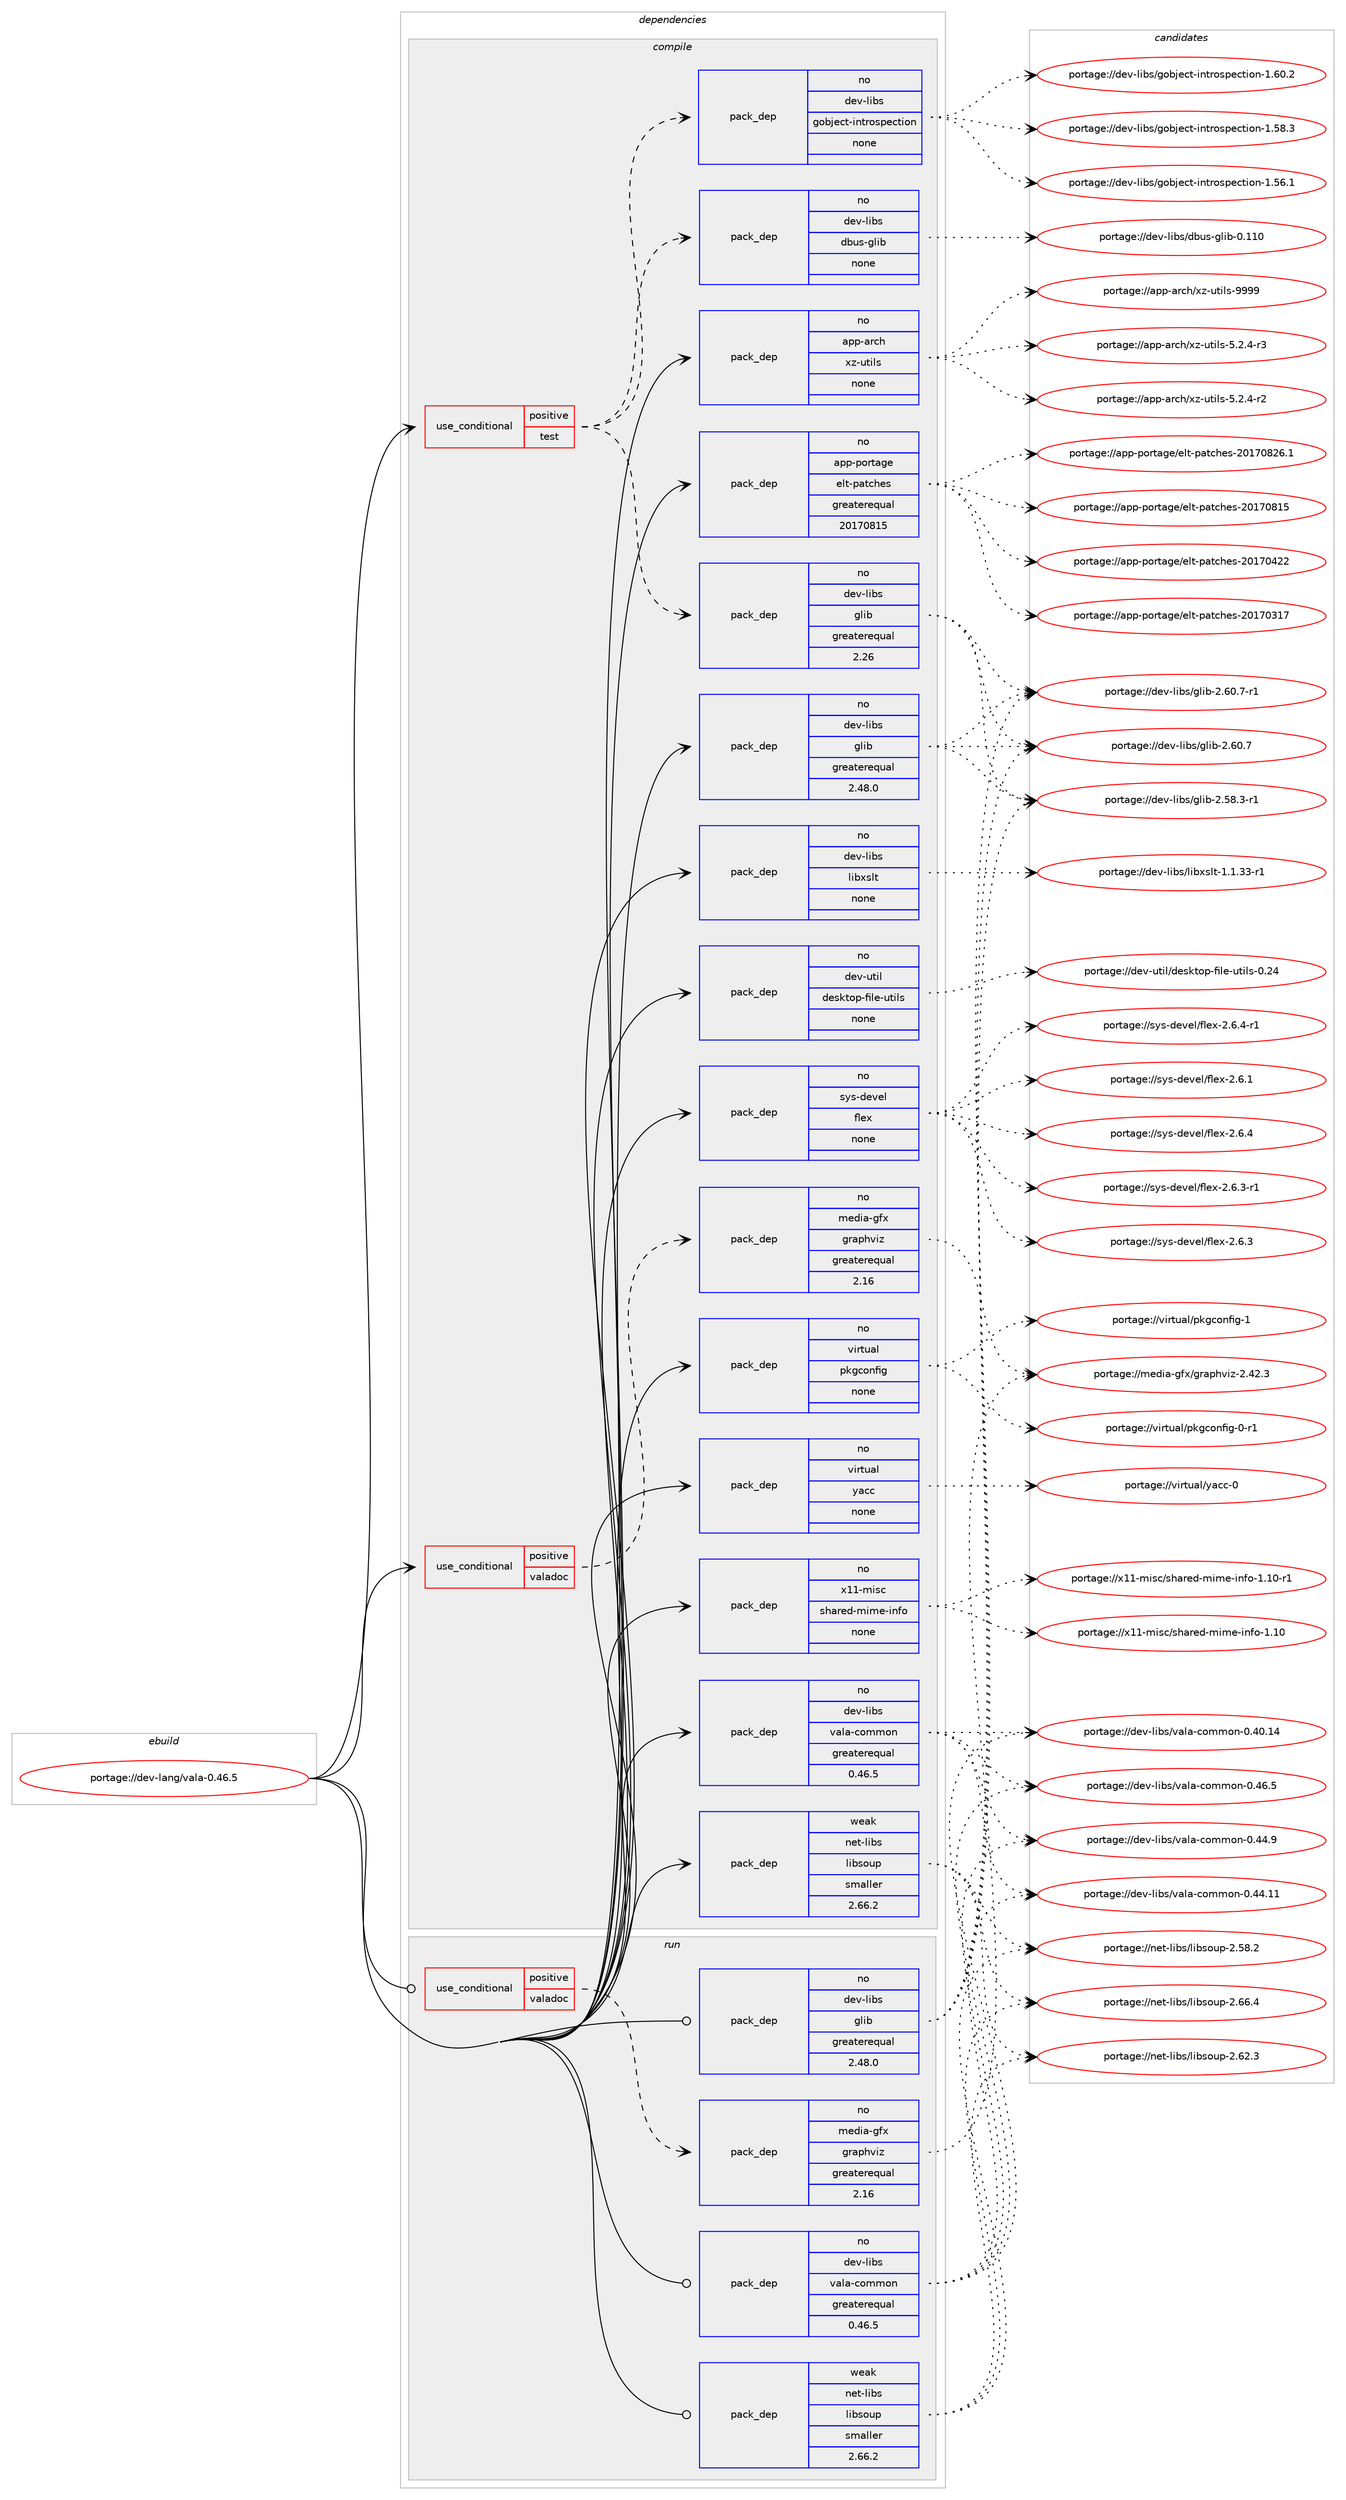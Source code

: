 digraph prolog {

# *************
# Graph options
# *************

newrank=true;
concentrate=true;
compound=true;
graph [rankdir=LR,fontname=Helvetica,fontsize=10,ranksep=1.5];#, ranksep=2.5, nodesep=0.2];
edge  [arrowhead=vee];
node  [fontname=Helvetica,fontsize=10];

# **********
# The ebuild
# **********

subgraph cluster_leftcol {
color=gray;
rank=same;
label=<<i>ebuild</i>>;
id [label="portage://dev-lang/vala-0.46.5", color=red, width=4, href="../dev-lang/vala-0.46.5.svg"];
}

# ****************
# The dependencies
# ****************

subgraph cluster_midcol {
color=gray;
label=<<i>dependencies</i>>;
subgraph cluster_compile {
fillcolor="#eeeeee";
style=filled;
label=<<i>compile</i>>;
subgraph cond126526 {
dependency517182 [label=<<TABLE BORDER="0" CELLBORDER="1" CELLSPACING="0" CELLPADDING="4"><TR><TD ROWSPAN="3" CELLPADDING="10">use_conditional</TD></TR><TR><TD>positive</TD></TR><TR><TD>test</TD></TR></TABLE>>, shape=none, color=red];
subgraph pack385264 {
dependency517183 [label=<<TABLE BORDER="0" CELLBORDER="1" CELLSPACING="0" CELLPADDING="4" WIDTH="220"><TR><TD ROWSPAN="6" CELLPADDING="30">pack_dep</TD></TR><TR><TD WIDTH="110">no</TD></TR><TR><TD>dev-libs</TD></TR><TR><TD>dbus-glib</TD></TR><TR><TD>none</TD></TR><TR><TD></TD></TR></TABLE>>, shape=none, color=blue];
}
dependency517182:e -> dependency517183:w [weight=20,style="dashed",arrowhead="vee"];
subgraph pack385265 {
dependency517184 [label=<<TABLE BORDER="0" CELLBORDER="1" CELLSPACING="0" CELLPADDING="4" WIDTH="220"><TR><TD ROWSPAN="6" CELLPADDING="30">pack_dep</TD></TR><TR><TD WIDTH="110">no</TD></TR><TR><TD>dev-libs</TD></TR><TR><TD>glib</TD></TR><TR><TD>greaterequal</TD></TR><TR><TD>2.26</TD></TR></TABLE>>, shape=none, color=blue];
}
dependency517182:e -> dependency517184:w [weight=20,style="dashed",arrowhead="vee"];
subgraph pack385266 {
dependency517185 [label=<<TABLE BORDER="0" CELLBORDER="1" CELLSPACING="0" CELLPADDING="4" WIDTH="220"><TR><TD ROWSPAN="6" CELLPADDING="30">pack_dep</TD></TR><TR><TD WIDTH="110">no</TD></TR><TR><TD>dev-libs</TD></TR><TR><TD>gobject-introspection</TD></TR><TR><TD>none</TD></TR><TR><TD></TD></TR></TABLE>>, shape=none, color=blue];
}
dependency517182:e -> dependency517185:w [weight=20,style="dashed",arrowhead="vee"];
}
id:e -> dependency517182:w [weight=20,style="solid",arrowhead="vee"];
subgraph cond126527 {
dependency517186 [label=<<TABLE BORDER="0" CELLBORDER="1" CELLSPACING="0" CELLPADDING="4"><TR><TD ROWSPAN="3" CELLPADDING="10">use_conditional</TD></TR><TR><TD>positive</TD></TR><TR><TD>valadoc</TD></TR></TABLE>>, shape=none, color=red];
subgraph pack385267 {
dependency517187 [label=<<TABLE BORDER="0" CELLBORDER="1" CELLSPACING="0" CELLPADDING="4" WIDTH="220"><TR><TD ROWSPAN="6" CELLPADDING="30">pack_dep</TD></TR><TR><TD WIDTH="110">no</TD></TR><TR><TD>media-gfx</TD></TR><TR><TD>graphviz</TD></TR><TR><TD>greaterequal</TD></TR><TR><TD>2.16</TD></TR></TABLE>>, shape=none, color=blue];
}
dependency517186:e -> dependency517187:w [weight=20,style="dashed",arrowhead="vee"];
}
id:e -> dependency517186:w [weight=20,style="solid",arrowhead="vee"];
subgraph pack385268 {
dependency517188 [label=<<TABLE BORDER="0" CELLBORDER="1" CELLSPACING="0" CELLPADDING="4" WIDTH="220"><TR><TD ROWSPAN="6" CELLPADDING="30">pack_dep</TD></TR><TR><TD WIDTH="110">no</TD></TR><TR><TD>app-arch</TD></TR><TR><TD>xz-utils</TD></TR><TR><TD>none</TD></TR><TR><TD></TD></TR></TABLE>>, shape=none, color=blue];
}
id:e -> dependency517188:w [weight=20,style="solid",arrowhead="vee"];
subgraph pack385269 {
dependency517189 [label=<<TABLE BORDER="0" CELLBORDER="1" CELLSPACING="0" CELLPADDING="4" WIDTH="220"><TR><TD ROWSPAN="6" CELLPADDING="30">pack_dep</TD></TR><TR><TD WIDTH="110">no</TD></TR><TR><TD>app-portage</TD></TR><TR><TD>elt-patches</TD></TR><TR><TD>greaterequal</TD></TR><TR><TD>20170815</TD></TR></TABLE>>, shape=none, color=blue];
}
id:e -> dependency517189:w [weight=20,style="solid",arrowhead="vee"];
subgraph pack385270 {
dependency517190 [label=<<TABLE BORDER="0" CELLBORDER="1" CELLSPACING="0" CELLPADDING="4" WIDTH="220"><TR><TD ROWSPAN="6" CELLPADDING="30">pack_dep</TD></TR><TR><TD WIDTH="110">no</TD></TR><TR><TD>dev-libs</TD></TR><TR><TD>glib</TD></TR><TR><TD>greaterequal</TD></TR><TR><TD>2.48.0</TD></TR></TABLE>>, shape=none, color=blue];
}
id:e -> dependency517190:w [weight=20,style="solid",arrowhead="vee"];
subgraph pack385271 {
dependency517191 [label=<<TABLE BORDER="0" CELLBORDER="1" CELLSPACING="0" CELLPADDING="4" WIDTH="220"><TR><TD ROWSPAN="6" CELLPADDING="30">pack_dep</TD></TR><TR><TD WIDTH="110">no</TD></TR><TR><TD>dev-libs</TD></TR><TR><TD>libxslt</TD></TR><TR><TD>none</TD></TR><TR><TD></TD></TR></TABLE>>, shape=none, color=blue];
}
id:e -> dependency517191:w [weight=20,style="solid",arrowhead="vee"];
subgraph pack385272 {
dependency517192 [label=<<TABLE BORDER="0" CELLBORDER="1" CELLSPACING="0" CELLPADDING="4" WIDTH="220"><TR><TD ROWSPAN="6" CELLPADDING="30">pack_dep</TD></TR><TR><TD WIDTH="110">no</TD></TR><TR><TD>dev-libs</TD></TR><TR><TD>vala-common</TD></TR><TR><TD>greaterequal</TD></TR><TR><TD>0.46.5</TD></TR></TABLE>>, shape=none, color=blue];
}
id:e -> dependency517192:w [weight=20,style="solid",arrowhead="vee"];
subgraph pack385273 {
dependency517193 [label=<<TABLE BORDER="0" CELLBORDER="1" CELLSPACING="0" CELLPADDING="4" WIDTH="220"><TR><TD ROWSPAN="6" CELLPADDING="30">pack_dep</TD></TR><TR><TD WIDTH="110">no</TD></TR><TR><TD>dev-util</TD></TR><TR><TD>desktop-file-utils</TD></TR><TR><TD>none</TD></TR><TR><TD></TD></TR></TABLE>>, shape=none, color=blue];
}
id:e -> dependency517193:w [weight=20,style="solid",arrowhead="vee"];
subgraph pack385274 {
dependency517194 [label=<<TABLE BORDER="0" CELLBORDER="1" CELLSPACING="0" CELLPADDING="4" WIDTH="220"><TR><TD ROWSPAN="6" CELLPADDING="30">pack_dep</TD></TR><TR><TD WIDTH="110">no</TD></TR><TR><TD>sys-devel</TD></TR><TR><TD>flex</TD></TR><TR><TD>none</TD></TR><TR><TD></TD></TR></TABLE>>, shape=none, color=blue];
}
id:e -> dependency517194:w [weight=20,style="solid",arrowhead="vee"];
subgraph pack385275 {
dependency517195 [label=<<TABLE BORDER="0" CELLBORDER="1" CELLSPACING="0" CELLPADDING="4" WIDTH="220"><TR><TD ROWSPAN="6" CELLPADDING="30">pack_dep</TD></TR><TR><TD WIDTH="110">no</TD></TR><TR><TD>virtual</TD></TR><TR><TD>pkgconfig</TD></TR><TR><TD>none</TD></TR><TR><TD></TD></TR></TABLE>>, shape=none, color=blue];
}
id:e -> dependency517195:w [weight=20,style="solid",arrowhead="vee"];
subgraph pack385276 {
dependency517196 [label=<<TABLE BORDER="0" CELLBORDER="1" CELLSPACING="0" CELLPADDING="4" WIDTH="220"><TR><TD ROWSPAN="6" CELLPADDING="30">pack_dep</TD></TR><TR><TD WIDTH="110">no</TD></TR><TR><TD>virtual</TD></TR><TR><TD>yacc</TD></TR><TR><TD>none</TD></TR><TR><TD></TD></TR></TABLE>>, shape=none, color=blue];
}
id:e -> dependency517196:w [weight=20,style="solid",arrowhead="vee"];
subgraph pack385277 {
dependency517197 [label=<<TABLE BORDER="0" CELLBORDER="1" CELLSPACING="0" CELLPADDING="4" WIDTH="220"><TR><TD ROWSPAN="6" CELLPADDING="30">pack_dep</TD></TR><TR><TD WIDTH="110">no</TD></TR><TR><TD>x11-misc</TD></TR><TR><TD>shared-mime-info</TD></TR><TR><TD>none</TD></TR><TR><TD></TD></TR></TABLE>>, shape=none, color=blue];
}
id:e -> dependency517197:w [weight=20,style="solid",arrowhead="vee"];
subgraph pack385278 {
dependency517198 [label=<<TABLE BORDER="0" CELLBORDER="1" CELLSPACING="0" CELLPADDING="4" WIDTH="220"><TR><TD ROWSPAN="6" CELLPADDING="30">pack_dep</TD></TR><TR><TD WIDTH="110">weak</TD></TR><TR><TD>net-libs</TD></TR><TR><TD>libsoup</TD></TR><TR><TD>smaller</TD></TR><TR><TD>2.66.2</TD></TR></TABLE>>, shape=none, color=blue];
}
id:e -> dependency517198:w [weight=20,style="solid",arrowhead="vee"];
}
subgraph cluster_compileandrun {
fillcolor="#eeeeee";
style=filled;
label=<<i>compile and run</i>>;
}
subgraph cluster_run {
fillcolor="#eeeeee";
style=filled;
label=<<i>run</i>>;
subgraph cond126528 {
dependency517199 [label=<<TABLE BORDER="0" CELLBORDER="1" CELLSPACING="0" CELLPADDING="4"><TR><TD ROWSPAN="3" CELLPADDING="10">use_conditional</TD></TR><TR><TD>positive</TD></TR><TR><TD>valadoc</TD></TR></TABLE>>, shape=none, color=red];
subgraph pack385279 {
dependency517200 [label=<<TABLE BORDER="0" CELLBORDER="1" CELLSPACING="0" CELLPADDING="4" WIDTH="220"><TR><TD ROWSPAN="6" CELLPADDING="30">pack_dep</TD></TR><TR><TD WIDTH="110">no</TD></TR><TR><TD>media-gfx</TD></TR><TR><TD>graphviz</TD></TR><TR><TD>greaterequal</TD></TR><TR><TD>2.16</TD></TR></TABLE>>, shape=none, color=blue];
}
dependency517199:e -> dependency517200:w [weight=20,style="dashed",arrowhead="vee"];
}
id:e -> dependency517199:w [weight=20,style="solid",arrowhead="odot"];
subgraph pack385280 {
dependency517201 [label=<<TABLE BORDER="0" CELLBORDER="1" CELLSPACING="0" CELLPADDING="4" WIDTH="220"><TR><TD ROWSPAN="6" CELLPADDING="30">pack_dep</TD></TR><TR><TD WIDTH="110">no</TD></TR><TR><TD>dev-libs</TD></TR><TR><TD>glib</TD></TR><TR><TD>greaterequal</TD></TR><TR><TD>2.48.0</TD></TR></TABLE>>, shape=none, color=blue];
}
id:e -> dependency517201:w [weight=20,style="solid",arrowhead="odot"];
subgraph pack385281 {
dependency517202 [label=<<TABLE BORDER="0" CELLBORDER="1" CELLSPACING="0" CELLPADDING="4" WIDTH="220"><TR><TD ROWSPAN="6" CELLPADDING="30">pack_dep</TD></TR><TR><TD WIDTH="110">no</TD></TR><TR><TD>dev-libs</TD></TR><TR><TD>vala-common</TD></TR><TR><TD>greaterequal</TD></TR><TR><TD>0.46.5</TD></TR></TABLE>>, shape=none, color=blue];
}
id:e -> dependency517202:w [weight=20,style="solid",arrowhead="odot"];
subgraph pack385282 {
dependency517203 [label=<<TABLE BORDER="0" CELLBORDER="1" CELLSPACING="0" CELLPADDING="4" WIDTH="220"><TR><TD ROWSPAN="6" CELLPADDING="30">pack_dep</TD></TR><TR><TD WIDTH="110">weak</TD></TR><TR><TD>net-libs</TD></TR><TR><TD>libsoup</TD></TR><TR><TD>smaller</TD></TR><TR><TD>2.66.2</TD></TR></TABLE>>, shape=none, color=blue];
}
id:e -> dependency517203:w [weight=20,style="solid",arrowhead="odot"];
}
}

# **************
# The candidates
# **************

subgraph cluster_choices {
rank=same;
color=gray;
label=<<i>candidates</i>>;

subgraph choice385264 {
color=black;
nodesep=1;
choice100101118451081059811547100981171154510310810598454846494948 [label="portage://dev-libs/dbus-glib-0.110", color=red, width=4,href="../dev-libs/dbus-glib-0.110.svg"];
dependency517183:e -> choice100101118451081059811547100981171154510310810598454846494948:w [style=dotted,weight="100"];
}
subgraph choice385265 {
color=black;
nodesep=1;
choice10010111845108105981154710310810598455046544846554511449 [label="portage://dev-libs/glib-2.60.7-r1", color=red, width=4,href="../dev-libs/glib-2.60.7-r1.svg"];
choice1001011184510810598115471031081059845504654484655 [label="portage://dev-libs/glib-2.60.7", color=red, width=4,href="../dev-libs/glib-2.60.7.svg"];
choice10010111845108105981154710310810598455046535646514511449 [label="portage://dev-libs/glib-2.58.3-r1", color=red, width=4,href="../dev-libs/glib-2.58.3-r1.svg"];
dependency517184:e -> choice10010111845108105981154710310810598455046544846554511449:w [style=dotted,weight="100"];
dependency517184:e -> choice1001011184510810598115471031081059845504654484655:w [style=dotted,weight="100"];
dependency517184:e -> choice10010111845108105981154710310810598455046535646514511449:w [style=dotted,weight="100"];
}
subgraph choice385266 {
color=black;
nodesep=1;
choice1001011184510810598115471031119810610199116451051101161141111151121019911610511111045494654484650 [label="portage://dev-libs/gobject-introspection-1.60.2", color=red, width=4,href="../dev-libs/gobject-introspection-1.60.2.svg"];
choice1001011184510810598115471031119810610199116451051101161141111151121019911610511111045494653564651 [label="portage://dev-libs/gobject-introspection-1.58.3", color=red, width=4,href="../dev-libs/gobject-introspection-1.58.3.svg"];
choice1001011184510810598115471031119810610199116451051101161141111151121019911610511111045494653544649 [label="portage://dev-libs/gobject-introspection-1.56.1", color=red, width=4,href="../dev-libs/gobject-introspection-1.56.1.svg"];
dependency517185:e -> choice1001011184510810598115471031119810610199116451051101161141111151121019911610511111045494654484650:w [style=dotted,weight="100"];
dependency517185:e -> choice1001011184510810598115471031119810610199116451051101161141111151121019911610511111045494653564651:w [style=dotted,weight="100"];
dependency517185:e -> choice1001011184510810598115471031119810610199116451051101161141111151121019911610511111045494653544649:w [style=dotted,weight="100"];
}
subgraph choice385267 {
color=black;
nodesep=1;
choice1091011001059745103102120471031149711210411810512245504652504651 [label="portage://media-gfx/graphviz-2.42.3", color=red, width=4,href="../media-gfx/graphviz-2.42.3.svg"];
dependency517187:e -> choice1091011001059745103102120471031149711210411810512245504652504651:w [style=dotted,weight="100"];
}
subgraph choice385268 {
color=black;
nodesep=1;
choice9711211245971149910447120122451171161051081154557575757 [label="portage://app-arch/xz-utils-9999", color=red, width=4,href="../app-arch/xz-utils-9999.svg"];
choice9711211245971149910447120122451171161051081154553465046524511451 [label="portage://app-arch/xz-utils-5.2.4-r3", color=red, width=4,href="../app-arch/xz-utils-5.2.4-r3.svg"];
choice9711211245971149910447120122451171161051081154553465046524511450 [label="portage://app-arch/xz-utils-5.2.4-r2", color=red, width=4,href="../app-arch/xz-utils-5.2.4-r2.svg"];
dependency517188:e -> choice9711211245971149910447120122451171161051081154557575757:w [style=dotted,weight="100"];
dependency517188:e -> choice9711211245971149910447120122451171161051081154553465046524511451:w [style=dotted,weight="100"];
dependency517188:e -> choice9711211245971149910447120122451171161051081154553465046524511450:w [style=dotted,weight="100"];
}
subgraph choice385269 {
color=black;
nodesep=1;
choice971121124511211111411697103101471011081164511297116991041011154550484955485650544649 [label="portage://app-portage/elt-patches-20170826.1", color=red, width=4,href="../app-portage/elt-patches-20170826.1.svg"];
choice97112112451121111141169710310147101108116451129711699104101115455048495548564953 [label="portage://app-portage/elt-patches-20170815", color=red, width=4,href="../app-portage/elt-patches-20170815.svg"];
choice97112112451121111141169710310147101108116451129711699104101115455048495548525050 [label="portage://app-portage/elt-patches-20170422", color=red, width=4,href="../app-portage/elt-patches-20170422.svg"];
choice97112112451121111141169710310147101108116451129711699104101115455048495548514955 [label="portage://app-portage/elt-patches-20170317", color=red, width=4,href="../app-portage/elt-patches-20170317.svg"];
dependency517189:e -> choice971121124511211111411697103101471011081164511297116991041011154550484955485650544649:w [style=dotted,weight="100"];
dependency517189:e -> choice97112112451121111141169710310147101108116451129711699104101115455048495548564953:w [style=dotted,weight="100"];
dependency517189:e -> choice97112112451121111141169710310147101108116451129711699104101115455048495548525050:w [style=dotted,weight="100"];
dependency517189:e -> choice97112112451121111141169710310147101108116451129711699104101115455048495548514955:w [style=dotted,weight="100"];
}
subgraph choice385270 {
color=black;
nodesep=1;
choice10010111845108105981154710310810598455046544846554511449 [label="portage://dev-libs/glib-2.60.7-r1", color=red, width=4,href="../dev-libs/glib-2.60.7-r1.svg"];
choice1001011184510810598115471031081059845504654484655 [label="portage://dev-libs/glib-2.60.7", color=red, width=4,href="../dev-libs/glib-2.60.7.svg"];
choice10010111845108105981154710310810598455046535646514511449 [label="portage://dev-libs/glib-2.58.3-r1", color=red, width=4,href="../dev-libs/glib-2.58.3-r1.svg"];
dependency517190:e -> choice10010111845108105981154710310810598455046544846554511449:w [style=dotted,weight="100"];
dependency517190:e -> choice1001011184510810598115471031081059845504654484655:w [style=dotted,weight="100"];
dependency517190:e -> choice10010111845108105981154710310810598455046535646514511449:w [style=dotted,weight="100"];
}
subgraph choice385271 {
color=black;
nodesep=1;
choice10010111845108105981154710810598120115108116454946494651514511449 [label="portage://dev-libs/libxslt-1.1.33-r1", color=red, width=4,href="../dev-libs/libxslt-1.1.33-r1.svg"];
dependency517191:e -> choice10010111845108105981154710810598120115108116454946494651514511449:w [style=dotted,weight="100"];
}
subgraph choice385272 {
color=black;
nodesep=1;
choice1001011184510810598115471189710897459911110910911111045484652544653 [label="portage://dev-libs/vala-common-0.46.5", color=red, width=4,href="../dev-libs/vala-common-0.46.5.svg"];
choice1001011184510810598115471189710897459911110910911111045484652524657 [label="portage://dev-libs/vala-common-0.44.9", color=red, width=4,href="../dev-libs/vala-common-0.44.9.svg"];
choice100101118451081059811547118971089745991111091091111104548465252464949 [label="portage://dev-libs/vala-common-0.44.11", color=red, width=4,href="../dev-libs/vala-common-0.44.11.svg"];
choice100101118451081059811547118971089745991111091091111104548465248464952 [label="portage://dev-libs/vala-common-0.40.14", color=red, width=4,href="../dev-libs/vala-common-0.40.14.svg"];
dependency517192:e -> choice1001011184510810598115471189710897459911110910911111045484652544653:w [style=dotted,weight="100"];
dependency517192:e -> choice1001011184510810598115471189710897459911110910911111045484652524657:w [style=dotted,weight="100"];
dependency517192:e -> choice100101118451081059811547118971089745991111091091111104548465252464949:w [style=dotted,weight="100"];
dependency517192:e -> choice100101118451081059811547118971089745991111091091111104548465248464952:w [style=dotted,weight="100"];
}
subgraph choice385273 {
color=black;
nodesep=1;
choice100101118451171161051084710010111510711611111245102105108101451171161051081154548465052 [label="portage://dev-util/desktop-file-utils-0.24", color=red, width=4,href="../dev-util/desktop-file-utils-0.24.svg"];
dependency517193:e -> choice100101118451171161051084710010111510711611111245102105108101451171161051081154548465052:w [style=dotted,weight="100"];
}
subgraph choice385274 {
color=black;
nodesep=1;
choice11512111545100101118101108471021081011204550465446524511449 [label="portage://sys-devel/flex-2.6.4-r1", color=red, width=4,href="../sys-devel/flex-2.6.4-r1.svg"];
choice1151211154510010111810110847102108101120455046544652 [label="portage://sys-devel/flex-2.6.4", color=red, width=4,href="../sys-devel/flex-2.6.4.svg"];
choice11512111545100101118101108471021081011204550465446514511449 [label="portage://sys-devel/flex-2.6.3-r1", color=red, width=4,href="../sys-devel/flex-2.6.3-r1.svg"];
choice1151211154510010111810110847102108101120455046544651 [label="portage://sys-devel/flex-2.6.3", color=red, width=4,href="../sys-devel/flex-2.6.3.svg"];
choice1151211154510010111810110847102108101120455046544649 [label="portage://sys-devel/flex-2.6.1", color=red, width=4,href="../sys-devel/flex-2.6.1.svg"];
dependency517194:e -> choice11512111545100101118101108471021081011204550465446524511449:w [style=dotted,weight="100"];
dependency517194:e -> choice1151211154510010111810110847102108101120455046544652:w [style=dotted,weight="100"];
dependency517194:e -> choice11512111545100101118101108471021081011204550465446514511449:w [style=dotted,weight="100"];
dependency517194:e -> choice1151211154510010111810110847102108101120455046544651:w [style=dotted,weight="100"];
dependency517194:e -> choice1151211154510010111810110847102108101120455046544649:w [style=dotted,weight="100"];
}
subgraph choice385275 {
color=black;
nodesep=1;
choice1181051141161179710847112107103991111101021051034549 [label="portage://virtual/pkgconfig-1", color=red, width=4,href="../virtual/pkgconfig-1.svg"];
choice11810511411611797108471121071039911111010210510345484511449 [label="portage://virtual/pkgconfig-0-r1", color=red, width=4,href="../virtual/pkgconfig-0-r1.svg"];
dependency517195:e -> choice1181051141161179710847112107103991111101021051034549:w [style=dotted,weight="100"];
dependency517195:e -> choice11810511411611797108471121071039911111010210510345484511449:w [style=dotted,weight="100"];
}
subgraph choice385276 {
color=black;
nodesep=1;
choice11810511411611797108471219799994548 [label="portage://virtual/yacc-0", color=red, width=4,href="../virtual/yacc-0.svg"];
dependency517196:e -> choice11810511411611797108471219799994548:w [style=dotted,weight="100"];
}
subgraph choice385277 {
color=black;
nodesep=1;
choice120494945109105115994711510497114101100451091051091014510511010211145494649484511449 [label="portage://x11-misc/shared-mime-info-1.10-r1", color=red, width=4,href="../x11-misc/shared-mime-info-1.10-r1.svg"];
choice12049494510910511599471151049711410110045109105109101451051101021114549464948 [label="portage://x11-misc/shared-mime-info-1.10", color=red, width=4,href="../x11-misc/shared-mime-info-1.10.svg"];
dependency517197:e -> choice120494945109105115994711510497114101100451091051091014510511010211145494649484511449:w [style=dotted,weight="100"];
dependency517197:e -> choice12049494510910511599471151049711410110045109105109101451051101021114549464948:w [style=dotted,weight="100"];
}
subgraph choice385278 {
color=black;
nodesep=1;
choice1101011164510810598115471081059811511111711245504654544652 [label="portage://net-libs/libsoup-2.66.4", color=red, width=4,href="../net-libs/libsoup-2.66.4.svg"];
choice1101011164510810598115471081059811511111711245504654504651 [label="portage://net-libs/libsoup-2.62.3", color=red, width=4,href="../net-libs/libsoup-2.62.3.svg"];
choice1101011164510810598115471081059811511111711245504653564650 [label="portage://net-libs/libsoup-2.58.2", color=red, width=4,href="../net-libs/libsoup-2.58.2.svg"];
dependency517198:e -> choice1101011164510810598115471081059811511111711245504654544652:w [style=dotted,weight="100"];
dependency517198:e -> choice1101011164510810598115471081059811511111711245504654504651:w [style=dotted,weight="100"];
dependency517198:e -> choice1101011164510810598115471081059811511111711245504653564650:w [style=dotted,weight="100"];
}
subgraph choice385279 {
color=black;
nodesep=1;
choice1091011001059745103102120471031149711210411810512245504652504651 [label="portage://media-gfx/graphviz-2.42.3", color=red, width=4,href="../media-gfx/graphviz-2.42.3.svg"];
dependency517200:e -> choice1091011001059745103102120471031149711210411810512245504652504651:w [style=dotted,weight="100"];
}
subgraph choice385280 {
color=black;
nodesep=1;
choice10010111845108105981154710310810598455046544846554511449 [label="portage://dev-libs/glib-2.60.7-r1", color=red, width=4,href="../dev-libs/glib-2.60.7-r1.svg"];
choice1001011184510810598115471031081059845504654484655 [label="portage://dev-libs/glib-2.60.7", color=red, width=4,href="../dev-libs/glib-2.60.7.svg"];
choice10010111845108105981154710310810598455046535646514511449 [label="portage://dev-libs/glib-2.58.3-r1", color=red, width=4,href="../dev-libs/glib-2.58.3-r1.svg"];
dependency517201:e -> choice10010111845108105981154710310810598455046544846554511449:w [style=dotted,weight="100"];
dependency517201:e -> choice1001011184510810598115471031081059845504654484655:w [style=dotted,weight="100"];
dependency517201:e -> choice10010111845108105981154710310810598455046535646514511449:w [style=dotted,weight="100"];
}
subgraph choice385281 {
color=black;
nodesep=1;
choice1001011184510810598115471189710897459911110910911111045484652544653 [label="portage://dev-libs/vala-common-0.46.5", color=red, width=4,href="../dev-libs/vala-common-0.46.5.svg"];
choice1001011184510810598115471189710897459911110910911111045484652524657 [label="portage://dev-libs/vala-common-0.44.9", color=red, width=4,href="../dev-libs/vala-common-0.44.9.svg"];
choice100101118451081059811547118971089745991111091091111104548465252464949 [label="portage://dev-libs/vala-common-0.44.11", color=red, width=4,href="../dev-libs/vala-common-0.44.11.svg"];
choice100101118451081059811547118971089745991111091091111104548465248464952 [label="portage://dev-libs/vala-common-0.40.14", color=red, width=4,href="../dev-libs/vala-common-0.40.14.svg"];
dependency517202:e -> choice1001011184510810598115471189710897459911110910911111045484652544653:w [style=dotted,weight="100"];
dependency517202:e -> choice1001011184510810598115471189710897459911110910911111045484652524657:w [style=dotted,weight="100"];
dependency517202:e -> choice100101118451081059811547118971089745991111091091111104548465252464949:w [style=dotted,weight="100"];
dependency517202:e -> choice100101118451081059811547118971089745991111091091111104548465248464952:w [style=dotted,weight="100"];
}
subgraph choice385282 {
color=black;
nodesep=1;
choice1101011164510810598115471081059811511111711245504654544652 [label="portage://net-libs/libsoup-2.66.4", color=red, width=4,href="../net-libs/libsoup-2.66.4.svg"];
choice1101011164510810598115471081059811511111711245504654504651 [label="portage://net-libs/libsoup-2.62.3", color=red, width=4,href="../net-libs/libsoup-2.62.3.svg"];
choice1101011164510810598115471081059811511111711245504653564650 [label="portage://net-libs/libsoup-2.58.2", color=red, width=4,href="../net-libs/libsoup-2.58.2.svg"];
dependency517203:e -> choice1101011164510810598115471081059811511111711245504654544652:w [style=dotted,weight="100"];
dependency517203:e -> choice1101011164510810598115471081059811511111711245504654504651:w [style=dotted,weight="100"];
dependency517203:e -> choice1101011164510810598115471081059811511111711245504653564650:w [style=dotted,weight="100"];
}
}

}
